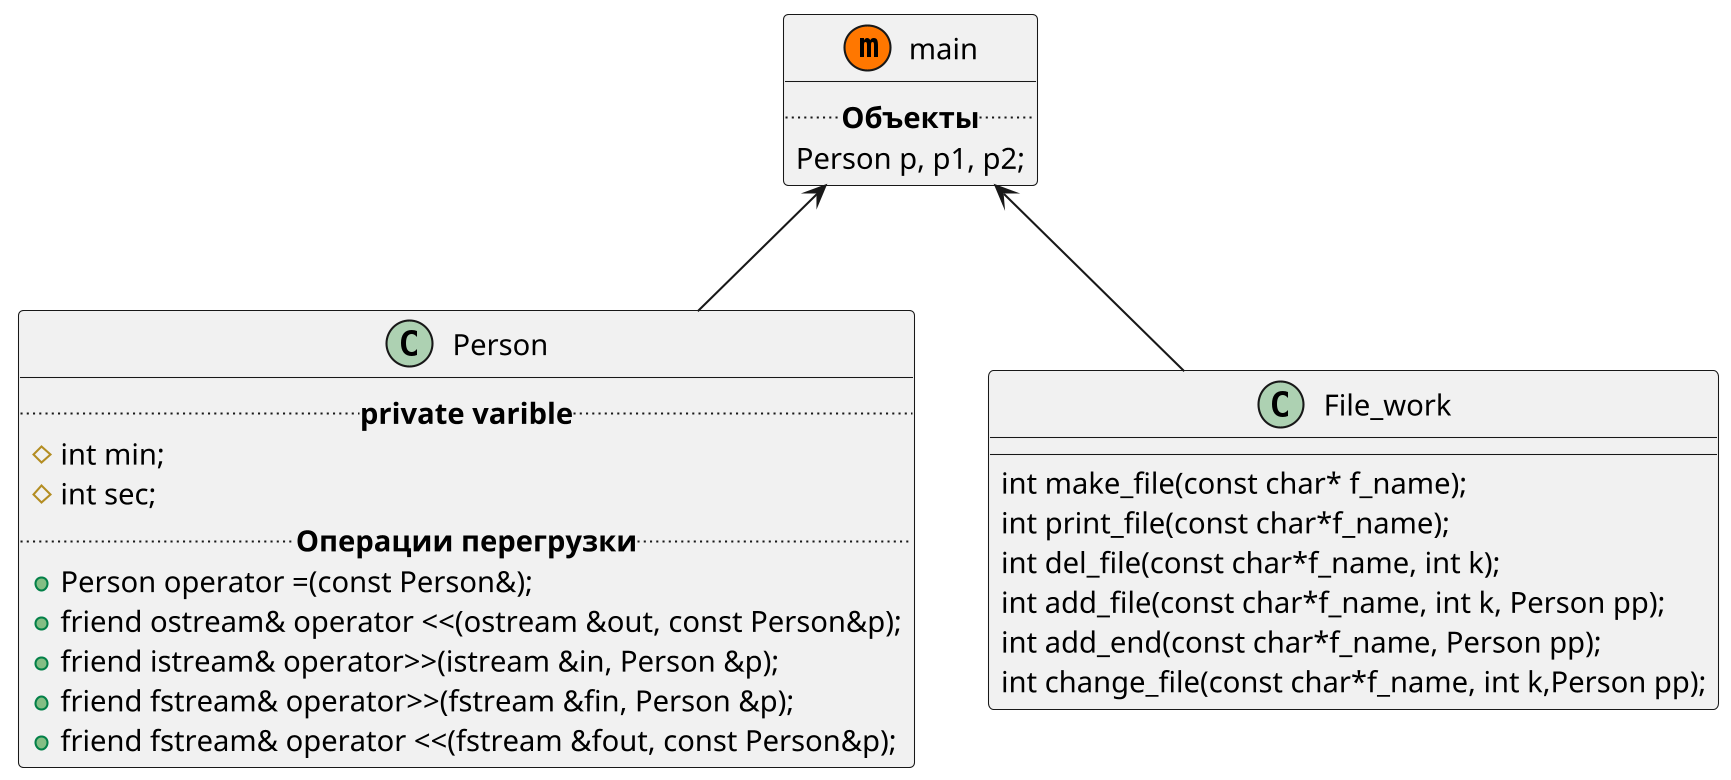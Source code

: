  @startuml
' note left of main #while: Комментарий.
' note top of Rightangled : Комментарий.
' note top of Object : Комментарий.
' note top of Vector : Комментарий.
skinparam dpi 200
skinparam shadowing false
main <-- Person
main <-- File_work
class main<<(m,#FF7700)>>{
    .. **Объекты** ..
    Person p, p1, p2;
} 
class Person{
    .. **private varible** ..
    # int min;
    # int sec;
    .. **Операции перегрузки** ..
	+ Person operator =(const Person&);
    + friend ostream& operator <<(ostream &out, const Person&p);
    + friend istream& operator>>(istream &in, Person &p);
    + friend fstream& operator>>(fstream &fin, Person &p);
    + friend fstream& operator <<(fstream &fout, const Person&p);
}
class File_work{
    int make_file(const char* f_name);
    int print_file(const char*f_name);
    int del_file(const char*f_name, int k);
    int add_file(const char*f_name, int k, Person pp);
    int add_end(const char*f_name, Person pp);
    int change_file(const char*f_name, int k,Person pp);
}
 @enduml

